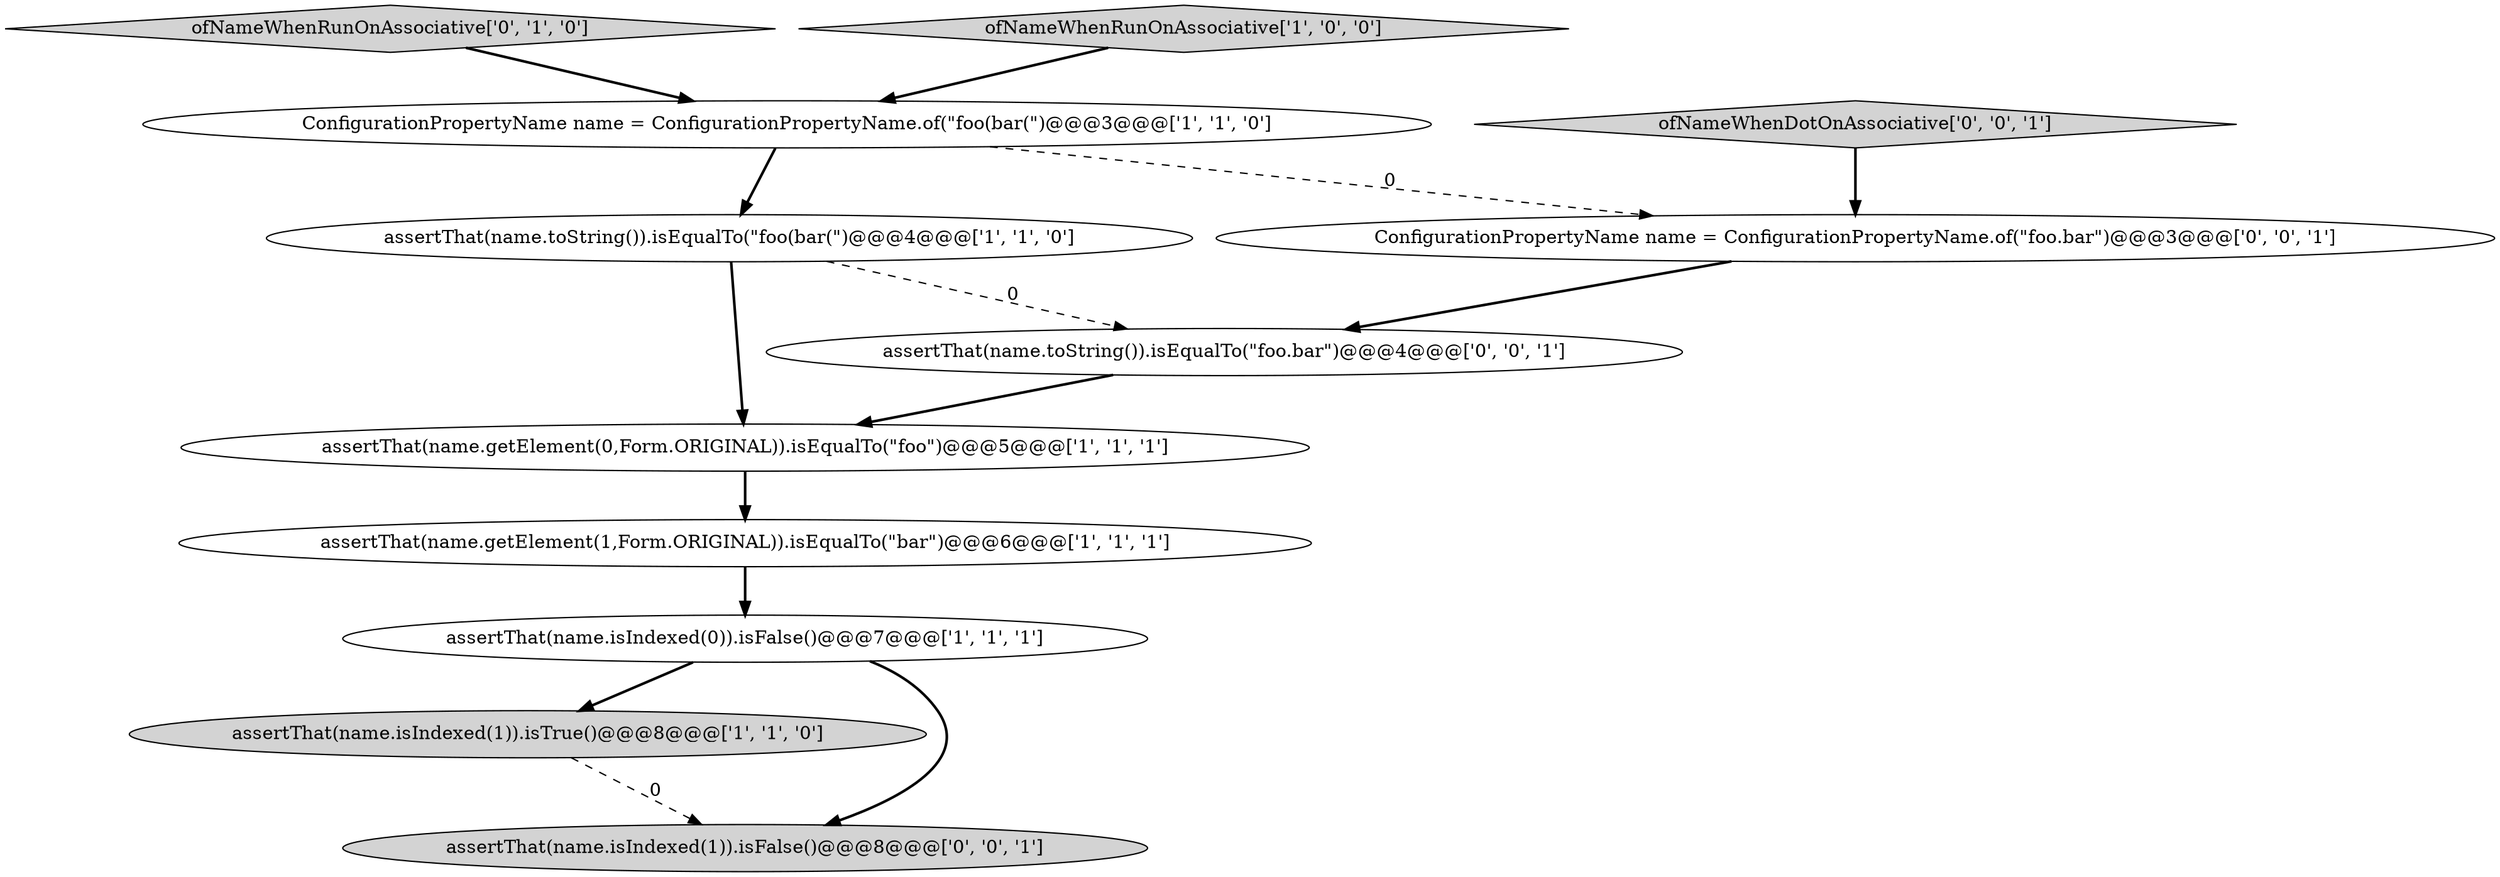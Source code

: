 digraph {
7 [style = filled, label = "ofNameWhenRunOnAssociative['0', '1', '0']", fillcolor = lightgray, shape = diamond image = "AAA0AAABBB2BBB"];
4 [style = filled, label = "ofNameWhenRunOnAssociative['1', '0', '0']", fillcolor = lightgray, shape = diamond image = "AAA0AAABBB1BBB"];
0 [style = filled, label = "assertThat(name.toString()).isEqualTo(\"foo(bar(\")@@@4@@@['1', '1', '0']", fillcolor = white, shape = ellipse image = "AAA0AAABBB1BBB"];
3 [style = filled, label = "ConfigurationPropertyName name = ConfigurationPropertyName.of(\"foo(bar(\")@@@3@@@['1', '1', '0']", fillcolor = white, shape = ellipse image = "AAA0AAABBB1BBB"];
1 [style = filled, label = "assertThat(name.isIndexed(0)).isFalse()@@@7@@@['1', '1', '1']", fillcolor = white, shape = ellipse image = "AAA0AAABBB1BBB"];
5 [style = filled, label = "assertThat(name.getElement(0,Form.ORIGINAL)).isEqualTo(\"foo\")@@@5@@@['1', '1', '1']", fillcolor = white, shape = ellipse image = "AAA0AAABBB1BBB"];
9 [style = filled, label = "assertThat(name.toString()).isEqualTo(\"foo.bar\")@@@4@@@['0', '0', '1']", fillcolor = white, shape = ellipse image = "AAA0AAABBB3BBB"];
2 [style = filled, label = "assertThat(name.isIndexed(1)).isTrue()@@@8@@@['1', '1', '0']", fillcolor = lightgray, shape = ellipse image = "AAA0AAABBB1BBB"];
6 [style = filled, label = "assertThat(name.getElement(1,Form.ORIGINAL)).isEqualTo(\"bar\")@@@6@@@['1', '1', '1']", fillcolor = white, shape = ellipse image = "AAA0AAABBB1BBB"];
11 [style = filled, label = "ofNameWhenDotOnAssociative['0', '0', '1']", fillcolor = lightgray, shape = diamond image = "AAA0AAABBB3BBB"];
10 [style = filled, label = "assertThat(name.isIndexed(1)).isFalse()@@@8@@@['0', '0', '1']", fillcolor = lightgray, shape = ellipse image = "AAA0AAABBB3BBB"];
8 [style = filled, label = "ConfigurationPropertyName name = ConfigurationPropertyName.of(\"foo.bar\")@@@3@@@['0', '0', '1']", fillcolor = white, shape = ellipse image = "AAA0AAABBB3BBB"];
9->5 [style = bold, label=""];
3->8 [style = dashed, label="0"];
6->1 [style = bold, label=""];
4->3 [style = bold, label=""];
11->8 [style = bold, label=""];
1->2 [style = bold, label=""];
0->9 [style = dashed, label="0"];
5->6 [style = bold, label=""];
1->10 [style = bold, label=""];
7->3 [style = bold, label=""];
3->0 [style = bold, label=""];
2->10 [style = dashed, label="0"];
0->5 [style = bold, label=""];
8->9 [style = bold, label=""];
}
